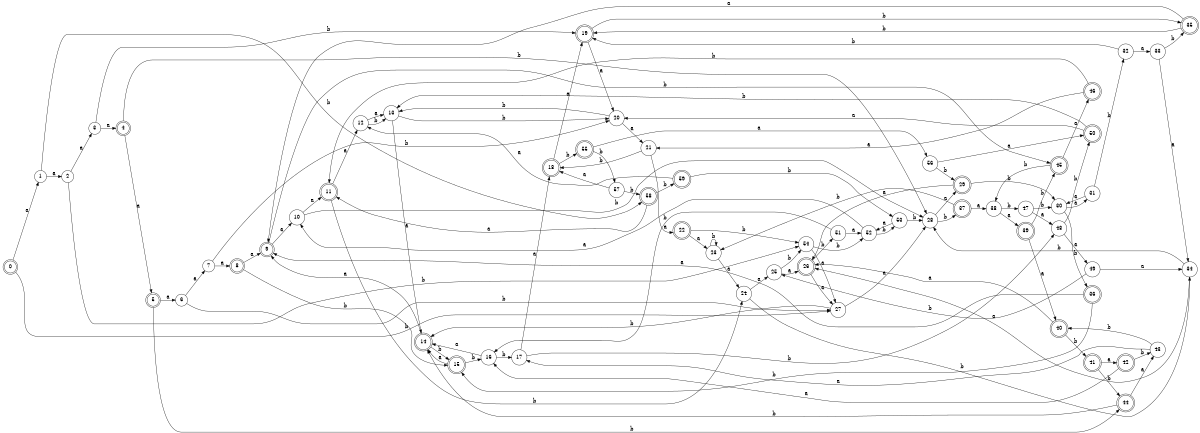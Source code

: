 digraph n48_2 {
__start0 [label="" shape="none"];

rankdir=LR;
size="8,5";

s0 [style="rounded,filled", color="black", fillcolor="white" shape="doublecircle", label="0"];
s1 [style="filled", color="black", fillcolor="white" shape="circle", label="1"];
s2 [style="filled", color="black", fillcolor="white" shape="circle", label="2"];
s3 [style="filled", color="black", fillcolor="white" shape="circle", label="3"];
s4 [style="rounded,filled", color="black", fillcolor="white" shape="doublecircle", label="4"];
s5 [style="rounded,filled", color="black", fillcolor="white" shape="doublecircle", label="5"];
s6 [style="filled", color="black", fillcolor="white" shape="circle", label="6"];
s7 [style="filled", color="black", fillcolor="white" shape="circle", label="7"];
s8 [style="rounded,filled", color="black", fillcolor="white" shape="doublecircle", label="8"];
s9 [style="rounded,filled", color="black", fillcolor="white" shape="doublecircle", label="9"];
s10 [style="filled", color="black", fillcolor="white" shape="circle", label="10"];
s11 [style="rounded,filled", color="black", fillcolor="white" shape="doublecircle", label="11"];
s12 [style="filled", color="black", fillcolor="white" shape="circle", label="12"];
s13 [style="filled", color="black", fillcolor="white" shape="circle", label="13"];
s14 [style="rounded,filled", color="black", fillcolor="white" shape="doublecircle", label="14"];
s15 [style="rounded,filled", color="black", fillcolor="white" shape="doublecircle", label="15"];
s16 [style="filled", color="black", fillcolor="white" shape="circle", label="16"];
s17 [style="filled", color="black", fillcolor="white" shape="circle", label="17"];
s18 [style="rounded,filled", color="black", fillcolor="white" shape="doublecircle", label="18"];
s19 [style="rounded,filled", color="black", fillcolor="white" shape="doublecircle", label="19"];
s20 [style="filled", color="black", fillcolor="white" shape="circle", label="20"];
s21 [style="filled", color="black", fillcolor="white" shape="circle", label="21"];
s22 [style="rounded,filled", color="black", fillcolor="white" shape="doublecircle", label="22"];
s23 [style="filled", color="black", fillcolor="white" shape="circle", label="23"];
s24 [style="filled", color="black", fillcolor="white" shape="circle", label="24"];
s25 [style="filled", color="black", fillcolor="white" shape="circle", label="25"];
s26 [style="rounded,filled", color="black", fillcolor="white" shape="doublecircle", label="26"];
s27 [style="filled", color="black", fillcolor="white" shape="circle", label="27"];
s28 [style="filled", color="black", fillcolor="white" shape="circle", label="28"];
s29 [style="rounded,filled", color="black", fillcolor="white" shape="doublecircle", label="29"];
s30 [style="filled", color="black", fillcolor="white" shape="circle", label="30"];
s31 [style="filled", color="black", fillcolor="white" shape="circle", label="31"];
s32 [style="filled", color="black", fillcolor="white" shape="circle", label="32"];
s33 [style="filled", color="black", fillcolor="white" shape="circle", label="33"];
s34 [style="filled", color="black", fillcolor="white" shape="circle", label="34"];
s35 [style="rounded,filled", color="black", fillcolor="white" shape="doublecircle", label="35"];
s36 [style="rounded,filled", color="black", fillcolor="white" shape="doublecircle", label="36"];
s37 [style="rounded,filled", color="black", fillcolor="white" shape="doublecircle", label="37"];
s38 [style="filled", color="black", fillcolor="white" shape="circle", label="38"];
s39 [style="rounded,filled", color="black", fillcolor="white" shape="doublecircle", label="39"];
s40 [style="rounded,filled", color="black", fillcolor="white" shape="doublecircle", label="40"];
s41 [style="rounded,filled", color="black", fillcolor="white" shape="doublecircle", label="41"];
s42 [style="rounded,filled", color="black", fillcolor="white" shape="doublecircle", label="42"];
s43 [style="filled", color="black", fillcolor="white" shape="circle", label="43"];
s44 [style="rounded,filled", color="black", fillcolor="white" shape="doublecircle", label="44"];
s45 [style="rounded,filled", color="black", fillcolor="white" shape="doublecircle", label="45"];
s46 [style="rounded,filled", color="black", fillcolor="white" shape="doublecircle", label="46"];
s47 [style="filled", color="black", fillcolor="white" shape="circle", label="47"];
s48 [style="filled", color="black", fillcolor="white" shape="circle", label="48"];
s49 [style="filled", color="black", fillcolor="white" shape="circle", label="49"];
s50 [style="rounded,filled", color="black", fillcolor="white" shape="doublecircle", label="50"];
s51 [style="filled", color="black", fillcolor="white" shape="circle", label="51"];
s52 [style="filled", color="black", fillcolor="white" shape="circle", label="52"];
s53 [style="filled", color="black", fillcolor="white" shape="circle", label="53"];
s54 [style="filled", color="black", fillcolor="white" shape="circle", label="54"];
s55 [style="rounded,filled", color="black", fillcolor="white" shape="doublecircle", label="55"];
s56 [style="filled", color="black", fillcolor="white" shape="circle", label="56"];
s57 [style="filled", color="black", fillcolor="white" shape="circle", label="57"];
s58 [style="rounded,filled", color="black", fillcolor="white" shape="doublecircle", label="58"];
s59 [style="rounded,filled", color="black", fillcolor="white" shape="doublecircle", label="59"];
s0 -> s1 [label="a"];
s0 -> s27 [label="b"];
s1 -> s2 [label="a"];
s1 -> s58 [label="b"];
s2 -> s3 [label="a"];
s2 -> s54 [label="b"];
s3 -> s4 [label="a"];
s3 -> s19 [label="b"];
s4 -> s5 [label="a"];
s4 -> s28 [label="b"];
s5 -> s6 [label="a"];
s5 -> s44 [label="b"];
s6 -> s7 [label="a"];
s6 -> s27 [label="b"];
s7 -> s8 [label="a"];
s7 -> s20 [label="b"];
s8 -> s9 [label="a"];
s8 -> s15 [label="b"];
s9 -> s10 [label="a"];
s9 -> s45 [label="b"];
s10 -> s11 [label="a"];
s10 -> s28 [label="b"];
s11 -> s12 [label="a"];
s11 -> s24 [label="b"];
s12 -> s13 [label="a"];
s12 -> s13 [label="b"];
s13 -> s14 [label="a"];
s13 -> s20 [label="b"];
s14 -> s9 [label="a"];
s14 -> s15 [label="b"];
s15 -> s14 [label="a"];
s15 -> s16 [label="b"];
s16 -> s14 [label="a"];
s16 -> s17 [label="b"];
s17 -> s18 [label="a"];
s17 -> s48 [label="b"];
s18 -> s19 [label="a"];
s18 -> s55 [label="b"];
s19 -> s20 [label="a"];
s19 -> s35 [label="b"];
s20 -> s21 [label="a"];
s20 -> s13 [label="b"];
s21 -> s22 [label="a"];
s21 -> s18 [label="b"];
s22 -> s23 [label="a"];
s22 -> s54 [label="b"];
s23 -> s24 [label="a"];
s23 -> s23 [label="b"];
s24 -> s25 [label="a"];
s24 -> s34 [label="b"];
s25 -> s26 [label="a"];
s25 -> s54 [label="b"];
s26 -> s27 [label="a"];
s26 -> s51 [label="b"];
s27 -> s28 [label="a"];
s27 -> s14 [label="b"];
s28 -> s29 [label="a"];
s28 -> s37 [label="b"];
s29 -> s26 [label="a"];
s29 -> s30 [label="b"];
s30 -> s31 [label="a"];
s30 -> s36 [label="b"];
s31 -> s30 [label="a"];
s31 -> s32 [label="b"];
s32 -> s33 [label="a"];
s32 -> s19 [label="b"];
s33 -> s34 [label="a"];
s33 -> s35 [label="b"];
s34 -> s26 [label="a"];
s34 -> s28 [label="b"];
s35 -> s9 [label="a"];
s35 -> s19 [label="b"];
s36 -> s9 [label="a"];
s36 -> s15 [label="b"];
s37 -> s38 [label="a"];
s37 -> s23 [label="b"];
s38 -> s39 [label="a"];
s38 -> s47 [label="b"];
s39 -> s40 [label="a"];
s39 -> s45 [label="b"];
s40 -> s26 [label="a"];
s40 -> s41 [label="b"];
s41 -> s42 [label="a"];
s41 -> s44 [label="b"];
s42 -> s16 [label="a"];
s42 -> s43 [label="b"];
s43 -> s17 [label="a"];
s43 -> s40 [label="b"];
s44 -> s43 [label="a"];
s44 -> s14 [label="b"];
s45 -> s46 [label="a"];
s45 -> s38 [label="b"];
s46 -> s21 [label="a"];
s46 -> s11 [label="b"];
s47 -> s48 [label="a"];
s47 -> s30 [label="b"];
s48 -> s49 [label="a"];
s48 -> s50 [label="b"];
s49 -> s34 [label="a"];
s49 -> s25 [label="b"];
s50 -> s20 [label="a"];
s50 -> s13 [label="b"];
s51 -> s52 [label="a"];
s51 -> s16 [label="b"];
s52 -> s10 [label="a"];
s52 -> s53 [label="b"];
s53 -> s52 [label="a"];
s53 -> s28 [label="b"];
s54 -> s27 [label="a"];
s54 -> s52 [label="b"];
s55 -> s56 [label="a"];
s55 -> s57 [label="b"];
s56 -> s50 [label="a"];
s56 -> s29 [label="b"];
s57 -> s18 [label="a"];
s57 -> s58 [label="b"];
s58 -> s11 [label="a"];
s58 -> s59 [label="b"];
s59 -> s12 [label="a"];
s59 -> s53 [label="b"];

}